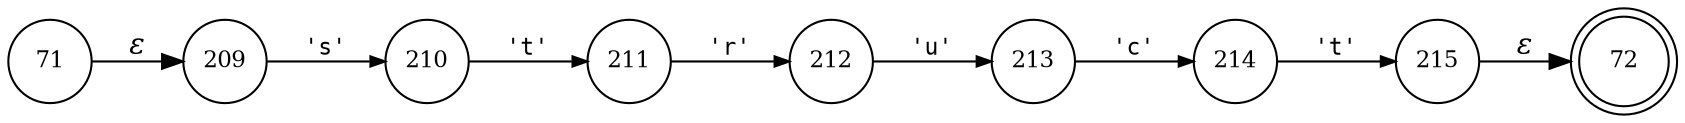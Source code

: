 digraph ATN {
rankdir=LR;
s72[fontsize=11, label="72", shape=doublecircle, fixedsize=true, width=.6];
s209[fontsize=11,label="209", shape=circle, fixedsize=true, width=.55, peripheries=1];
s210[fontsize=11,label="210", shape=circle, fixedsize=true, width=.55, peripheries=1];
s211[fontsize=11,label="211", shape=circle, fixedsize=true, width=.55, peripheries=1];
s212[fontsize=11,label="212", shape=circle, fixedsize=true, width=.55, peripheries=1];
s213[fontsize=11,label="213", shape=circle, fixedsize=true, width=.55, peripheries=1];
s214[fontsize=11,label="214", shape=circle, fixedsize=true, width=.55, peripheries=1];
s71[fontsize=11,label="71", shape=circle, fixedsize=true, width=.55, peripheries=1];
s215[fontsize=11,label="215", shape=circle, fixedsize=true, width=.55, peripheries=1];
s71 -> s209 [fontname="Times-Italic", label="&epsilon;"];
s209 -> s210 [fontsize=11, fontname="Courier", arrowsize=.7, label = "'s'", arrowhead = normal];
s210 -> s211 [fontsize=11, fontname="Courier", arrowsize=.7, label = "'t'", arrowhead = normal];
s211 -> s212 [fontsize=11, fontname="Courier", arrowsize=.7, label = "'r'", arrowhead = normal];
s212 -> s213 [fontsize=11, fontname="Courier", arrowsize=.7, label = "'u'", arrowhead = normal];
s213 -> s214 [fontsize=11, fontname="Courier", arrowsize=.7, label = "'c'", arrowhead = normal];
s214 -> s215 [fontsize=11, fontname="Courier", arrowsize=.7, label = "'t'", arrowhead = normal];
s215 -> s72 [fontname="Times-Italic", label="&epsilon;"];
}